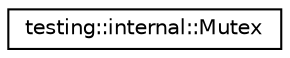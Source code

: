 digraph G
{
  edge [fontname="Helvetica",fontsize="10",labelfontname="Helvetica",labelfontsize="10"];
  node [fontname="Helvetica",fontsize="10",shape=record];
  rankdir="LR";
  Node1 [label="testing::internal::Mutex",height=0.2,width=0.4,color="black", fillcolor="white", style="filled",URL="$classtesting_1_1internal_1_1Mutex.html"];
}

